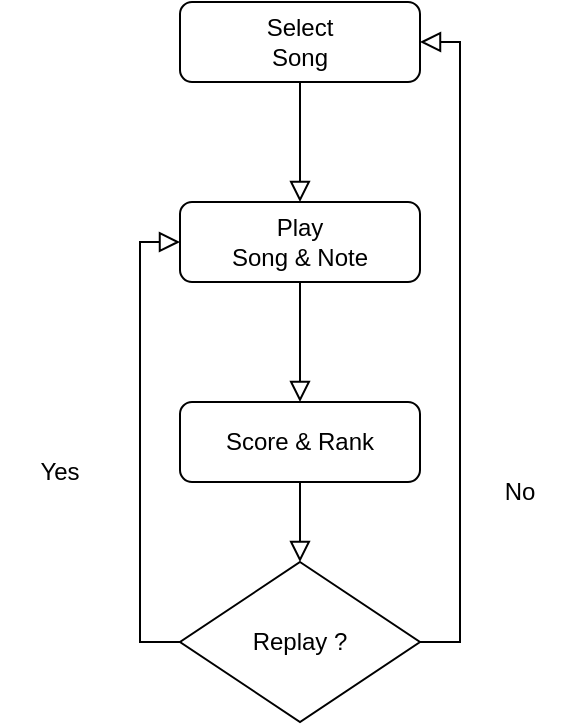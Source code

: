 <mxfile version="16.6.6" type="device"><diagram id="C5RBs43oDa-KdzZeNtuy" name="Page-1"><mxGraphModel dx="1422" dy="786" grid="1" gridSize="10" guides="1" tooltips="1" connect="1" arrows="1" fold="1" page="1" pageScale="1" pageWidth="827" pageHeight="1169" math="0" shadow="0"><root><mxCell id="WIyWlLk6GJQsqaUBKTNV-0"/><mxCell id="WIyWlLk6GJQsqaUBKTNV-1" parent="WIyWlLk6GJQsqaUBKTNV-0"/><mxCell id="WIyWlLk6GJQsqaUBKTNV-2" value="" style="rounded=0;html=1;jettySize=auto;orthogonalLoop=1;fontSize=11;endArrow=block;endFill=0;endSize=8;strokeWidth=1;shadow=0;labelBackgroundColor=none;edgeStyle=orthogonalEdgeStyle;entryX=0.5;entryY=0;entryDx=0;entryDy=0;" parent="WIyWlLk6GJQsqaUBKTNV-1" source="WIyWlLk6GJQsqaUBKTNV-3" target="jCPKgW5PfWJh_rp7_UCf-0" edge="1"><mxGeometry relative="1" as="geometry"><mxPoint x="160" y="130" as="targetPoint"/></mxGeometry></mxCell><mxCell id="WIyWlLk6GJQsqaUBKTNV-3" value="Select&lt;br&gt;Song" style="rounded=1;whiteSpace=wrap;html=1;fontSize=12;glass=0;strokeWidth=1;shadow=0;" parent="WIyWlLk6GJQsqaUBKTNV-1" vertex="1"><mxGeometry x="100" y="40" width="120" height="40" as="geometry"/></mxCell><mxCell id="jCPKgW5PfWJh_rp7_UCf-0" value="Play&lt;br&gt;Song &amp;amp; Note" style="rounded=1;whiteSpace=wrap;html=1;fontSize=12;glass=0;strokeWidth=1;shadow=0;" vertex="1" parent="WIyWlLk6GJQsqaUBKTNV-1"><mxGeometry x="100" y="140" width="120" height="40" as="geometry"/></mxCell><mxCell id="jCPKgW5PfWJh_rp7_UCf-1" value="Score &amp;amp; Rank" style="rounded=1;whiteSpace=wrap;html=1;fontSize=12;glass=0;strokeWidth=1;shadow=0;" vertex="1" parent="WIyWlLk6GJQsqaUBKTNV-1"><mxGeometry x="100" y="240" width="120" height="40" as="geometry"/></mxCell><mxCell id="jCPKgW5PfWJh_rp7_UCf-2" value="" style="rounded=0;html=1;jettySize=auto;orthogonalLoop=1;fontSize=11;endArrow=block;endFill=0;endSize=8;strokeWidth=1;shadow=0;labelBackgroundColor=none;edgeStyle=orthogonalEdgeStyle;exitX=0.5;exitY=1;exitDx=0;exitDy=0;entryX=0.5;entryY=0;entryDx=0;entryDy=0;" edge="1" parent="WIyWlLk6GJQsqaUBKTNV-1" source="jCPKgW5PfWJh_rp7_UCf-0" target="jCPKgW5PfWJh_rp7_UCf-1"><mxGeometry relative="1" as="geometry"><mxPoint x="170" y="90" as="sourcePoint"/><mxPoint x="170" y="140" as="targetPoint"/></mxGeometry></mxCell><mxCell id="jCPKgW5PfWJh_rp7_UCf-5" value="Replay ?" style="rhombus;whiteSpace=wrap;html=1;" vertex="1" parent="WIyWlLk6GJQsqaUBKTNV-1"><mxGeometry x="100" y="320" width="120" height="80" as="geometry"/></mxCell><mxCell id="jCPKgW5PfWJh_rp7_UCf-6" value="" style="rounded=0;html=1;jettySize=auto;orthogonalLoop=1;fontSize=11;endArrow=block;endFill=0;endSize=8;strokeWidth=1;shadow=0;labelBackgroundColor=none;edgeStyle=orthogonalEdgeStyle;exitX=0.5;exitY=1;exitDx=0;exitDy=0;entryX=0.5;entryY=0;entryDx=0;entryDy=0;" edge="1" parent="WIyWlLk6GJQsqaUBKTNV-1" source="jCPKgW5PfWJh_rp7_UCf-1" target="jCPKgW5PfWJh_rp7_UCf-5"><mxGeometry relative="1" as="geometry"><mxPoint x="170" y="190" as="sourcePoint"/><mxPoint x="170" y="250" as="targetPoint"/></mxGeometry></mxCell><mxCell id="jCPKgW5PfWJh_rp7_UCf-7" value="" style="rounded=0;html=1;jettySize=auto;orthogonalLoop=1;fontSize=11;endArrow=block;endFill=0;endSize=8;strokeWidth=1;shadow=0;labelBackgroundColor=none;edgeStyle=orthogonalEdgeStyle;exitX=0;exitY=0.5;exitDx=0;exitDy=0;entryX=0;entryY=0.5;entryDx=0;entryDy=0;" edge="1" parent="WIyWlLk6GJQsqaUBKTNV-1" source="jCPKgW5PfWJh_rp7_UCf-5" target="jCPKgW5PfWJh_rp7_UCf-0"><mxGeometry relative="1" as="geometry"><mxPoint x="170" y="290" as="sourcePoint"/><mxPoint x="170" y="330" as="targetPoint"/></mxGeometry></mxCell><mxCell id="jCPKgW5PfWJh_rp7_UCf-8" value="" style="rounded=0;html=1;jettySize=auto;orthogonalLoop=1;fontSize=11;endArrow=block;endFill=0;endSize=8;strokeWidth=1;shadow=0;labelBackgroundColor=none;edgeStyle=orthogonalEdgeStyle;exitX=1;exitY=0.5;exitDx=0;exitDy=0;entryX=1;entryY=0.5;entryDx=0;entryDy=0;" edge="1" parent="WIyWlLk6GJQsqaUBKTNV-1" source="jCPKgW5PfWJh_rp7_UCf-5" target="WIyWlLk6GJQsqaUBKTNV-3"><mxGeometry relative="1" as="geometry"><mxPoint x="170" y="290" as="sourcePoint"/><mxPoint x="170" y="330" as="targetPoint"/></mxGeometry></mxCell><mxCell id="jCPKgW5PfWJh_rp7_UCf-9" value="Yes" style="text;html=1;strokeColor=none;fillColor=none;align=center;verticalAlign=middle;whiteSpace=wrap;rounded=0;" vertex="1" parent="WIyWlLk6GJQsqaUBKTNV-1"><mxGeometry x="10" y="260" width="60" height="30" as="geometry"/></mxCell><mxCell id="jCPKgW5PfWJh_rp7_UCf-10" value="No" style="text;html=1;strokeColor=none;fillColor=none;align=center;verticalAlign=middle;whiteSpace=wrap;rounded=0;" vertex="1" parent="WIyWlLk6GJQsqaUBKTNV-1"><mxGeometry x="240" y="270" width="60" height="30" as="geometry"/></mxCell></root></mxGraphModel></diagram></mxfile>